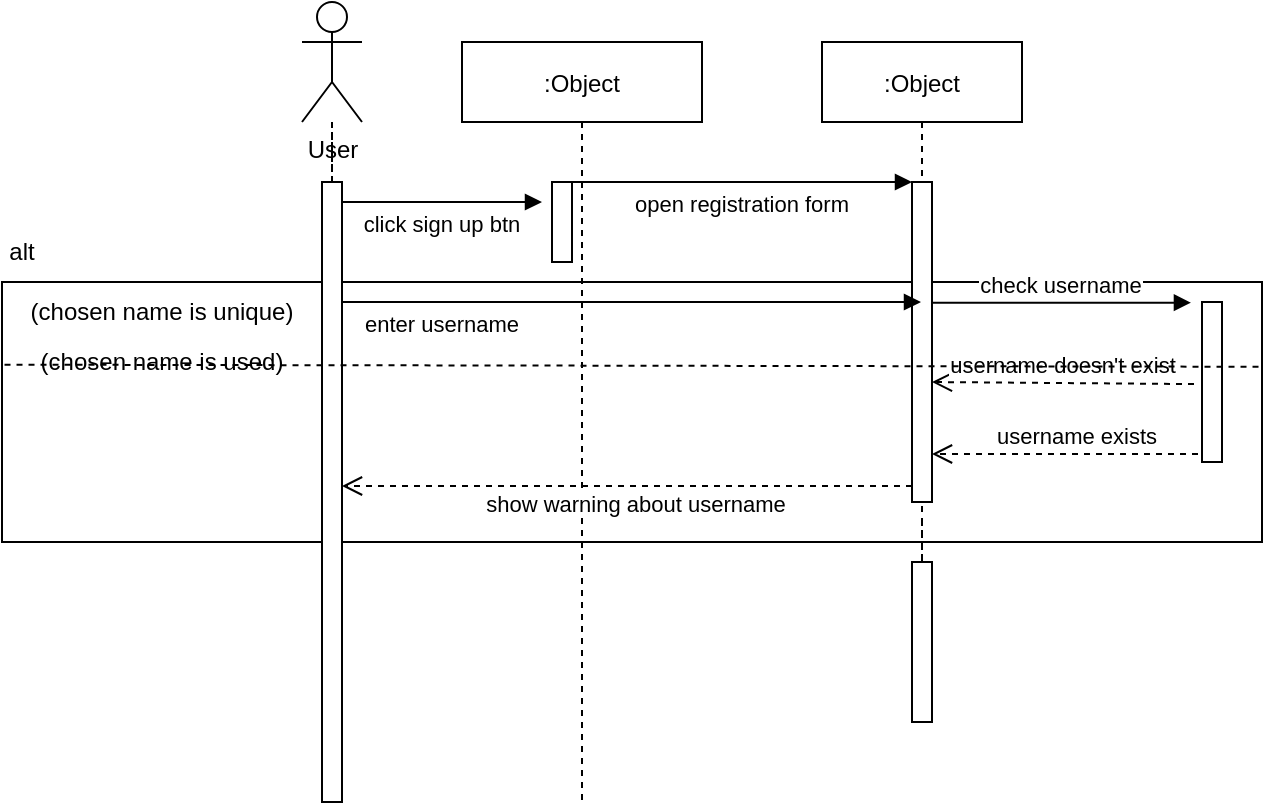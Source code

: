 <mxfile version="20.7.4" type="github">
  <diagram id="kgpKYQtTHZ0yAKxKKP6v" name="Page-1">
    <mxGraphModel dx="1970" dy="470" grid="1" gridSize="10" guides="1" tooltips="1" connect="1" arrows="1" fold="1" page="1" pageScale="1" pageWidth="850" pageHeight="1100" math="0" shadow="0">
      <root>
        <mxCell id="0" />
        <mxCell id="1" parent="0" />
        <mxCell id="OHyzPRoT-5hX0M6iWld4-11" value="" style="rounded=0;whiteSpace=wrap;html=1;" vertex="1" parent="1">
          <mxGeometry x="-110" y="200" width="630" height="130" as="geometry" />
        </mxCell>
        <mxCell id="3nuBFxr9cyL0pnOWT2aG-1" value=":Object" style="shape=umlLifeline;perimeter=lifelinePerimeter;container=1;collapsible=0;recursiveResize=0;rounded=0;shadow=0;strokeWidth=1;fillColor=none;" parent="1" vertex="1">
          <mxGeometry x="120" y="80" width="120" height="380" as="geometry" />
        </mxCell>
        <mxCell id="3nuBFxr9cyL0pnOWT2aG-2" value="" style="points=[];perimeter=orthogonalPerimeter;rounded=0;shadow=0;strokeWidth=1;" parent="3nuBFxr9cyL0pnOWT2aG-1" vertex="1">
          <mxGeometry x="45" y="70" width="10" height="40" as="geometry" />
        </mxCell>
        <mxCell id="OHyzPRoT-5hX0M6iWld4-19" style="edgeStyle=orthogonalEdgeStyle;rounded=0;orthogonalLoop=1;jettySize=auto;html=1;dashed=1;endArrow=none;endFill=0;" edge="1" parent="1" source="3nuBFxr9cyL0pnOWT2aG-5" target="OHyzPRoT-5hX0M6iWld4-18">
          <mxGeometry relative="1" as="geometry" />
        </mxCell>
        <mxCell id="3nuBFxr9cyL0pnOWT2aG-5" value=":Object" style="shape=umlLifeline;perimeter=lifelinePerimeter;container=1;collapsible=0;recursiveResize=0;rounded=0;shadow=0;strokeWidth=1;" parent="1" vertex="1">
          <mxGeometry x="300" y="80" width="100" height="250" as="geometry" />
        </mxCell>
        <mxCell id="3nuBFxr9cyL0pnOWT2aG-6" value="" style="points=[];perimeter=orthogonalPerimeter;rounded=0;shadow=0;strokeWidth=1;" parent="3nuBFxr9cyL0pnOWT2aG-5" vertex="1">
          <mxGeometry x="45" y="70" width="10" height="160" as="geometry" />
        </mxCell>
        <mxCell id="3nuBFxr9cyL0pnOWT2aG-7" value="show warning about username" style="verticalAlign=bottom;endArrow=open;dashed=1;endSize=8;exitX=0;exitY=0.95;shadow=0;strokeWidth=1;" parent="1" source="3nuBFxr9cyL0pnOWT2aG-6" target="OHyzPRoT-5hX0M6iWld4-3" edge="1">
          <mxGeometry x="-0.031" y="18" relative="1" as="geometry">
            <mxPoint x="275" y="236" as="targetPoint" />
            <mxPoint as="offset" />
          </mxGeometry>
        </mxCell>
        <mxCell id="3nuBFxr9cyL0pnOWT2aG-8" value="open registration form" style="verticalAlign=bottom;endArrow=block;entryX=0;entryY=0;shadow=0;strokeWidth=1;" parent="1" source="3nuBFxr9cyL0pnOWT2aG-2" target="3nuBFxr9cyL0pnOWT2aG-6" edge="1">
          <mxGeometry y="-20" relative="1" as="geometry">
            <mxPoint x="275" y="160" as="sourcePoint" />
            <mxPoint as="offset" />
          </mxGeometry>
        </mxCell>
        <mxCell id="3nuBFxr9cyL0pnOWT2aG-9" value="check username" style="verticalAlign=bottom;endArrow=block;entryX=-0.553;entryY=0.004;shadow=0;strokeWidth=1;entryDx=0;entryDy=0;entryPerimeter=0;" parent="1" source="3nuBFxr9cyL0pnOWT2aG-6" target="3nuBFxr9cyL0pnOWT2aG-4" edge="1">
          <mxGeometry relative="1" as="geometry">
            <mxPoint x="240" y="200" as="sourcePoint" />
          </mxGeometry>
        </mxCell>
        <mxCell id="3nuBFxr9cyL0pnOWT2aG-10" value="username exists" style="verticalAlign=bottom;endArrow=open;dashed=1;endSize=8;exitX=1;exitY=0.95;shadow=0;strokeWidth=1;" parent="1" source="3nuBFxr9cyL0pnOWT2aG-4" target="3nuBFxr9cyL0pnOWT2aG-6" edge="1">
          <mxGeometry relative="1" as="geometry">
            <mxPoint x="240" y="257" as="targetPoint" />
          </mxGeometry>
        </mxCell>
        <mxCell id="3nuBFxr9cyL0pnOWT2aG-4" value="" style="points=[];perimeter=orthogonalPerimeter;rounded=0;shadow=0;strokeWidth=1;" parent="1" vertex="1">
          <mxGeometry x="490" y="210" width="10" height="80" as="geometry" />
        </mxCell>
        <mxCell id="OHyzPRoT-5hX0M6iWld4-6" value="" style="edgeStyle=orthogonalEdgeStyle;rounded=0;orthogonalLoop=1;jettySize=auto;html=1;dashed=1;endArrow=none;endFill=0;" edge="1" parent="1" source="OHyzPRoT-5hX0M6iWld4-1" target="OHyzPRoT-5hX0M6iWld4-3">
          <mxGeometry relative="1" as="geometry" />
        </mxCell>
        <mxCell id="OHyzPRoT-5hX0M6iWld4-1" value="User" style="shape=umlActor;verticalLabelPosition=bottom;verticalAlign=top;html=1;outlineConnect=0;" vertex="1" parent="1">
          <mxGeometry x="40" y="60" width="30" height="60" as="geometry" />
        </mxCell>
        <mxCell id="OHyzPRoT-5hX0M6iWld4-5" style="edgeStyle=orthogonalEdgeStyle;rounded=0;orthogonalLoop=1;jettySize=auto;html=1;dashed=1;endArrow=none;endFill=0;" edge="1" parent="1" source="OHyzPRoT-5hX0M6iWld4-3" target="OHyzPRoT-5hX0M6iWld4-1">
          <mxGeometry relative="1" as="geometry" />
        </mxCell>
        <mxCell id="OHyzPRoT-5hX0M6iWld4-3" value="" style="points=[];perimeter=orthogonalPerimeter;rounded=0;shadow=0;strokeWidth=1;" vertex="1" parent="1">
          <mxGeometry x="50" y="150" width="10" height="310" as="geometry" />
        </mxCell>
        <mxCell id="OHyzPRoT-5hX0M6iWld4-8" value="click sign up btn" style="verticalAlign=bottom;endArrow=block;shadow=0;strokeWidth=1;" edge="1" parent="1">
          <mxGeometry y="-20" relative="1" as="geometry">
            <mxPoint x="60" y="160.0" as="sourcePoint" />
            <mxPoint x="160" y="160" as="targetPoint" />
            <mxPoint as="offset" />
          </mxGeometry>
        </mxCell>
        <mxCell id="OHyzPRoT-5hX0M6iWld4-9" value="enter username" style="verticalAlign=bottom;endArrow=block;shadow=0;strokeWidth=1;" edge="1" parent="1" target="3nuBFxr9cyL0pnOWT2aG-5">
          <mxGeometry x="-0.655" y="-20" relative="1" as="geometry">
            <mxPoint x="60" y="210.0" as="sourcePoint" />
            <mxPoint x="160" y="210" as="targetPoint" />
            <mxPoint as="offset" />
          </mxGeometry>
        </mxCell>
        <mxCell id="OHyzPRoT-5hX0M6iWld4-10" value="username doesn&#39;t exist" style="verticalAlign=bottom;endArrow=open;dashed=1;endSize=8;shadow=0;strokeWidth=1;exitX=-0.4;exitY=0.513;exitDx=0;exitDy=0;exitPerimeter=0;" edge="1" parent="1" source="3nuBFxr9cyL0pnOWT2aG-4">
          <mxGeometry relative="1" as="geometry">
            <mxPoint x="355" y="250" as="targetPoint" />
            <mxPoint x="440" y="250" as="sourcePoint" />
          </mxGeometry>
        </mxCell>
        <mxCell id="OHyzPRoT-5hX0M6iWld4-12" value="" style="endArrow=none;dashed=1;html=1;rounded=0;exitX=0.002;exitY=0.318;exitDx=0;exitDy=0;entryX=1.001;entryY=0.326;entryDx=0;entryDy=0;entryPerimeter=0;exitPerimeter=0;" edge="1" parent="1" source="OHyzPRoT-5hX0M6iWld4-11" target="OHyzPRoT-5hX0M6iWld4-11">
          <mxGeometry width="50" height="50" relative="1" as="geometry">
            <mxPoint x="110" y="250" as="sourcePoint" />
            <mxPoint x="160" y="200" as="targetPoint" />
          </mxGeometry>
        </mxCell>
        <mxCell id="OHyzPRoT-5hX0M6iWld4-14" value="(chosen name is unique)" style="text;html=1;strokeColor=none;fillColor=none;align=center;verticalAlign=middle;whiteSpace=wrap;rounded=0;" vertex="1" parent="1">
          <mxGeometry x="-110" y="200" width="160" height="30" as="geometry" />
        </mxCell>
        <mxCell id="OHyzPRoT-5hX0M6iWld4-15" value="(chosen name is used)" style="text;html=1;strokeColor=none;fillColor=none;align=center;verticalAlign=middle;whiteSpace=wrap;rounded=0;" vertex="1" parent="1">
          <mxGeometry x="-110" y="225" width="160" height="30" as="geometry" />
        </mxCell>
        <mxCell id="OHyzPRoT-5hX0M6iWld4-16" value="alt" style="text;html=1;strokeColor=none;fillColor=none;align=center;verticalAlign=middle;whiteSpace=wrap;rounded=0;" vertex="1" parent="1">
          <mxGeometry x="-110" y="175" width="20" height="20" as="geometry" />
        </mxCell>
        <mxCell id="OHyzPRoT-5hX0M6iWld4-18" value="" style="points=[];perimeter=orthogonalPerimeter;rounded=0;shadow=0;strokeWidth=1;" vertex="1" parent="1">
          <mxGeometry x="345" y="340" width="10" height="80" as="geometry" />
        </mxCell>
      </root>
    </mxGraphModel>
  </diagram>
</mxfile>
